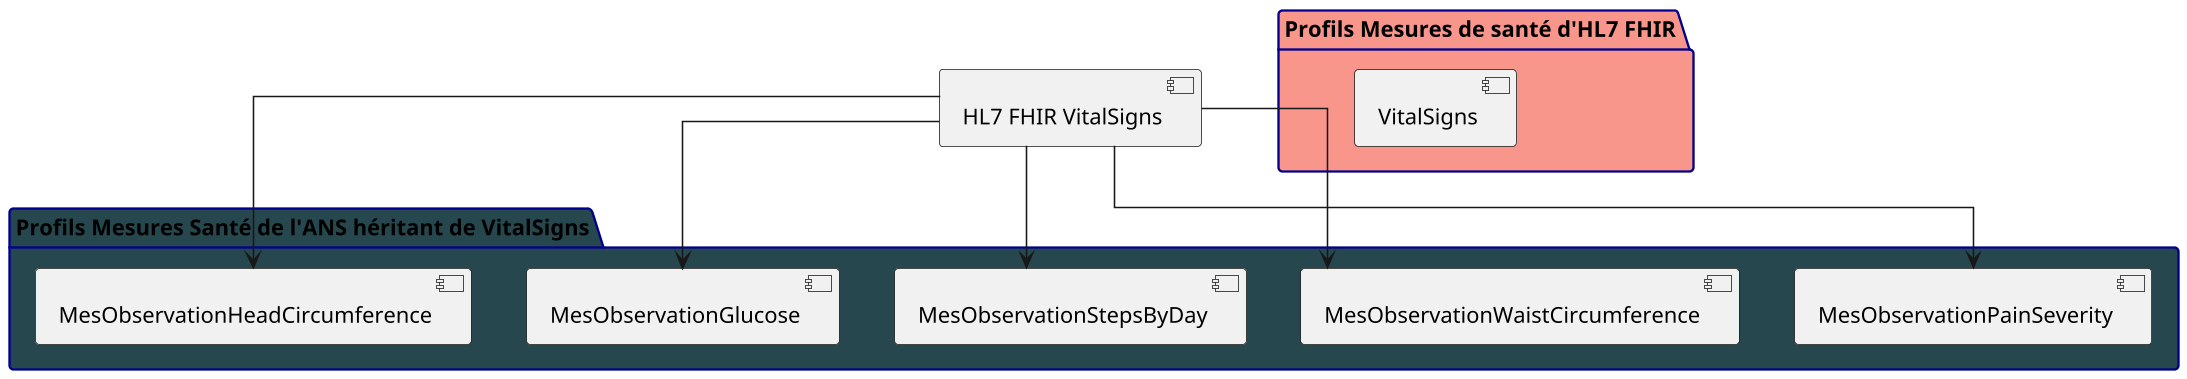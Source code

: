 @startuml

skinparam linetype ortho
skinparam dpi 150
skinparam boxPadding 10
skinparam shadowing false
skinparam packageBackgroundColor LightBlue
skinparam packageBorderColor DarkBlue

package "Profils Mesures de santé d'HL7 FHIR" as HL7 #F9968B {
    [VitalSigns]
}


package "Profils Mesures Santé de l'ANS héritant de VitalSigns" as PMSB #26474E {
    [MesObservationPainSeverity]
    [MesObservationWaistCircumference]
    [MesObservationStepsByDay]
    [MesObservationGlucose]
    [MesObservationHeadCircumference]
}

[HL7 FHIR VitalSigns] --> [MesObservationPainSeverity]
[HL7 FHIR VitalSigns] --> [MesObservationWaistCircumference]
[HL7 FHIR VitalSigns] --> [MesObservationStepsByDay]
[HL7 FHIR VitalSigns] --> [MesObservationGlucose]
[HL7 FHIR VitalSigns] --> [MesObservationHeadCircumference]

@enduml